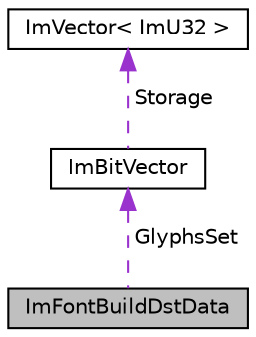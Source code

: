 digraph "ImFontBuildDstData"
{
 // LATEX_PDF_SIZE
  edge [fontname="Helvetica",fontsize="10",labelfontname="Helvetica",labelfontsize="10"];
  node [fontname="Helvetica",fontsize="10",shape=record];
  Node1 [label="ImFontBuildDstData",height=0.2,width=0.4,color="black", fillcolor="grey75", style="filled", fontcolor="black",tooltip=" "];
  Node2 -> Node1 [dir="back",color="darkorchid3",fontsize="10",style="dashed",label=" GlyphsSet" ,fontname="Helvetica"];
  Node2 [label="ImBitVector",height=0.2,width=0.4,color="black", fillcolor="white", style="filled",URL="$struct_im_bit_vector.html",tooltip=" "];
  Node3 -> Node2 [dir="back",color="darkorchid3",fontsize="10",style="dashed",label=" Storage" ,fontname="Helvetica"];
  Node3 [label="ImVector\< ImU32 \>",height=0.2,width=0.4,color="black", fillcolor="white", style="filled",URL="$struct_im_vector.html",tooltip=" "];
}
